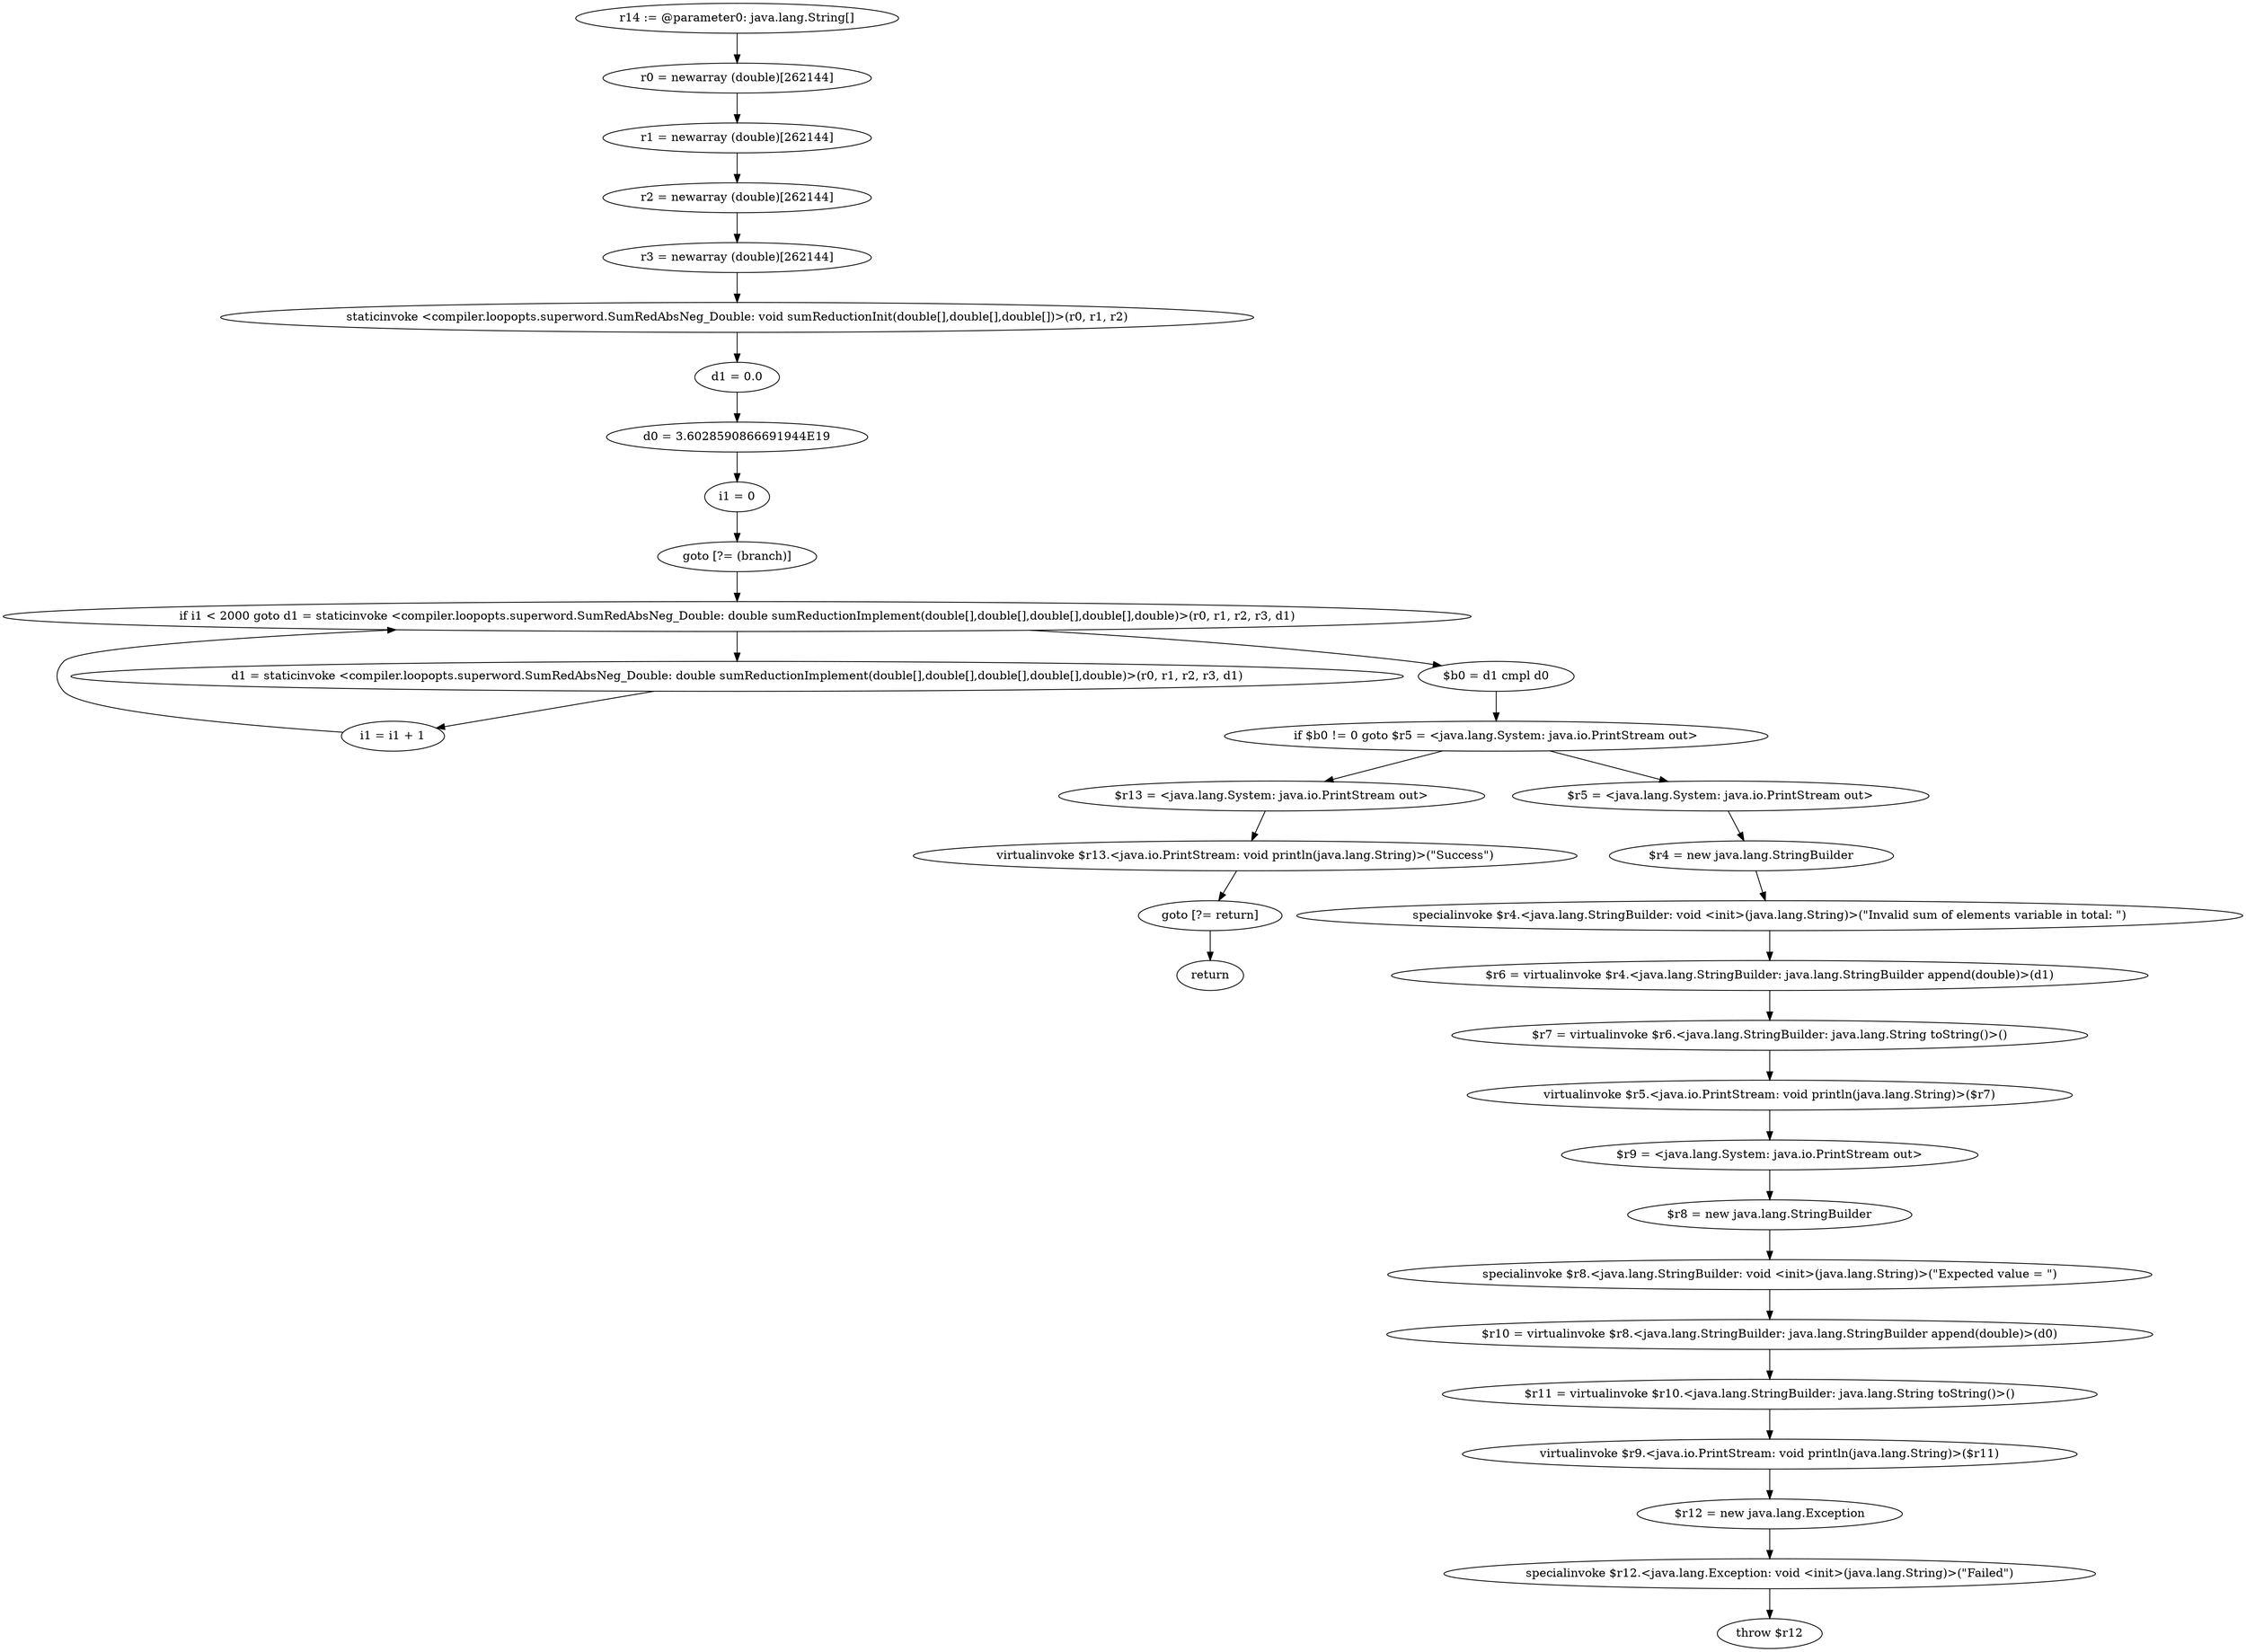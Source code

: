digraph "unitGraph" {
    "r14 := @parameter0: java.lang.String[]"
    "r0 = newarray (double)[262144]"
    "r1 = newarray (double)[262144]"
    "r2 = newarray (double)[262144]"
    "r3 = newarray (double)[262144]"
    "staticinvoke <compiler.loopopts.superword.SumRedAbsNeg_Double: void sumReductionInit(double[],double[],double[])>(r0, r1, r2)"
    "d1 = 0.0"
    "d0 = 3.6028590866691944E19"
    "i1 = 0"
    "goto [?= (branch)]"
    "d1 = staticinvoke <compiler.loopopts.superword.SumRedAbsNeg_Double: double sumReductionImplement(double[],double[],double[],double[],double)>(r0, r1, r2, r3, d1)"
    "i1 = i1 + 1"
    "if i1 < 2000 goto d1 = staticinvoke <compiler.loopopts.superword.SumRedAbsNeg_Double: double sumReductionImplement(double[],double[],double[],double[],double)>(r0, r1, r2, r3, d1)"
    "$b0 = d1 cmpl d0"
    "if $b0 != 0 goto $r5 = <java.lang.System: java.io.PrintStream out>"
    "$r13 = <java.lang.System: java.io.PrintStream out>"
    "virtualinvoke $r13.<java.io.PrintStream: void println(java.lang.String)>(\"Success\")"
    "goto [?= return]"
    "$r5 = <java.lang.System: java.io.PrintStream out>"
    "$r4 = new java.lang.StringBuilder"
    "specialinvoke $r4.<java.lang.StringBuilder: void <init>(java.lang.String)>(\"Invalid sum of elements variable in total: \")"
    "$r6 = virtualinvoke $r4.<java.lang.StringBuilder: java.lang.StringBuilder append(double)>(d1)"
    "$r7 = virtualinvoke $r6.<java.lang.StringBuilder: java.lang.String toString()>()"
    "virtualinvoke $r5.<java.io.PrintStream: void println(java.lang.String)>($r7)"
    "$r9 = <java.lang.System: java.io.PrintStream out>"
    "$r8 = new java.lang.StringBuilder"
    "specialinvoke $r8.<java.lang.StringBuilder: void <init>(java.lang.String)>(\"Expected value = \")"
    "$r10 = virtualinvoke $r8.<java.lang.StringBuilder: java.lang.StringBuilder append(double)>(d0)"
    "$r11 = virtualinvoke $r10.<java.lang.StringBuilder: java.lang.String toString()>()"
    "virtualinvoke $r9.<java.io.PrintStream: void println(java.lang.String)>($r11)"
    "$r12 = new java.lang.Exception"
    "specialinvoke $r12.<java.lang.Exception: void <init>(java.lang.String)>(\"Failed\")"
    "throw $r12"
    "return"
    "r14 := @parameter0: java.lang.String[]"->"r0 = newarray (double)[262144]";
    "r0 = newarray (double)[262144]"->"r1 = newarray (double)[262144]";
    "r1 = newarray (double)[262144]"->"r2 = newarray (double)[262144]";
    "r2 = newarray (double)[262144]"->"r3 = newarray (double)[262144]";
    "r3 = newarray (double)[262144]"->"staticinvoke <compiler.loopopts.superword.SumRedAbsNeg_Double: void sumReductionInit(double[],double[],double[])>(r0, r1, r2)";
    "staticinvoke <compiler.loopopts.superword.SumRedAbsNeg_Double: void sumReductionInit(double[],double[],double[])>(r0, r1, r2)"->"d1 = 0.0";
    "d1 = 0.0"->"d0 = 3.6028590866691944E19";
    "d0 = 3.6028590866691944E19"->"i1 = 0";
    "i1 = 0"->"goto [?= (branch)]";
    "goto [?= (branch)]"->"if i1 < 2000 goto d1 = staticinvoke <compiler.loopopts.superword.SumRedAbsNeg_Double: double sumReductionImplement(double[],double[],double[],double[],double)>(r0, r1, r2, r3, d1)";
    "d1 = staticinvoke <compiler.loopopts.superword.SumRedAbsNeg_Double: double sumReductionImplement(double[],double[],double[],double[],double)>(r0, r1, r2, r3, d1)"->"i1 = i1 + 1";
    "i1 = i1 + 1"->"if i1 < 2000 goto d1 = staticinvoke <compiler.loopopts.superword.SumRedAbsNeg_Double: double sumReductionImplement(double[],double[],double[],double[],double)>(r0, r1, r2, r3, d1)";
    "if i1 < 2000 goto d1 = staticinvoke <compiler.loopopts.superword.SumRedAbsNeg_Double: double sumReductionImplement(double[],double[],double[],double[],double)>(r0, r1, r2, r3, d1)"->"$b0 = d1 cmpl d0";
    "if i1 < 2000 goto d1 = staticinvoke <compiler.loopopts.superword.SumRedAbsNeg_Double: double sumReductionImplement(double[],double[],double[],double[],double)>(r0, r1, r2, r3, d1)"->"d1 = staticinvoke <compiler.loopopts.superword.SumRedAbsNeg_Double: double sumReductionImplement(double[],double[],double[],double[],double)>(r0, r1, r2, r3, d1)";
    "$b0 = d1 cmpl d0"->"if $b0 != 0 goto $r5 = <java.lang.System: java.io.PrintStream out>";
    "if $b0 != 0 goto $r5 = <java.lang.System: java.io.PrintStream out>"->"$r13 = <java.lang.System: java.io.PrintStream out>";
    "if $b0 != 0 goto $r5 = <java.lang.System: java.io.PrintStream out>"->"$r5 = <java.lang.System: java.io.PrintStream out>";
    "$r13 = <java.lang.System: java.io.PrintStream out>"->"virtualinvoke $r13.<java.io.PrintStream: void println(java.lang.String)>(\"Success\")";
    "virtualinvoke $r13.<java.io.PrintStream: void println(java.lang.String)>(\"Success\")"->"goto [?= return]";
    "goto [?= return]"->"return";
    "$r5 = <java.lang.System: java.io.PrintStream out>"->"$r4 = new java.lang.StringBuilder";
    "$r4 = new java.lang.StringBuilder"->"specialinvoke $r4.<java.lang.StringBuilder: void <init>(java.lang.String)>(\"Invalid sum of elements variable in total: \")";
    "specialinvoke $r4.<java.lang.StringBuilder: void <init>(java.lang.String)>(\"Invalid sum of elements variable in total: \")"->"$r6 = virtualinvoke $r4.<java.lang.StringBuilder: java.lang.StringBuilder append(double)>(d1)";
    "$r6 = virtualinvoke $r4.<java.lang.StringBuilder: java.lang.StringBuilder append(double)>(d1)"->"$r7 = virtualinvoke $r6.<java.lang.StringBuilder: java.lang.String toString()>()";
    "$r7 = virtualinvoke $r6.<java.lang.StringBuilder: java.lang.String toString()>()"->"virtualinvoke $r5.<java.io.PrintStream: void println(java.lang.String)>($r7)";
    "virtualinvoke $r5.<java.io.PrintStream: void println(java.lang.String)>($r7)"->"$r9 = <java.lang.System: java.io.PrintStream out>";
    "$r9 = <java.lang.System: java.io.PrintStream out>"->"$r8 = new java.lang.StringBuilder";
    "$r8 = new java.lang.StringBuilder"->"specialinvoke $r8.<java.lang.StringBuilder: void <init>(java.lang.String)>(\"Expected value = \")";
    "specialinvoke $r8.<java.lang.StringBuilder: void <init>(java.lang.String)>(\"Expected value = \")"->"$r10 = virtualinvoke $r8.<java.lang.StringBuilder: java.lang.StringBuilder append(double)>(d0)";
    "$r10 = virtualinvoke $r8.<java.lang.StringBuilder: java.lang.StringBuilder append(double)>(d0)"->"$r11 = virtualinvoke $r10.<java.lang.StringBuilder: java.lang.String toString()>()";
    "$r11 = virtualinvoke $r10.<java.lang.StringBuilder: java.lang.String toString()>()"->"virtualinvoke $r9.<java.io.PrintStream: void println(java.lang.String)>($r11)";
    "virtualinvoke $r9.<java.io.PrintStream: void println(java.lang.String)>($r11)"->"$r12 = new java.lang.Exception";
    "$r12 = new java.lang.Exception"->"specialinvoke $r12.<java.lang.Exception: void <init>(java.lang.String)>(\"Failed\")";
    "specialinvoke $r12.<java.lang.Exception: void <init>(java.lang.String)>(\"Failed\")"->"throw $r12";
}
